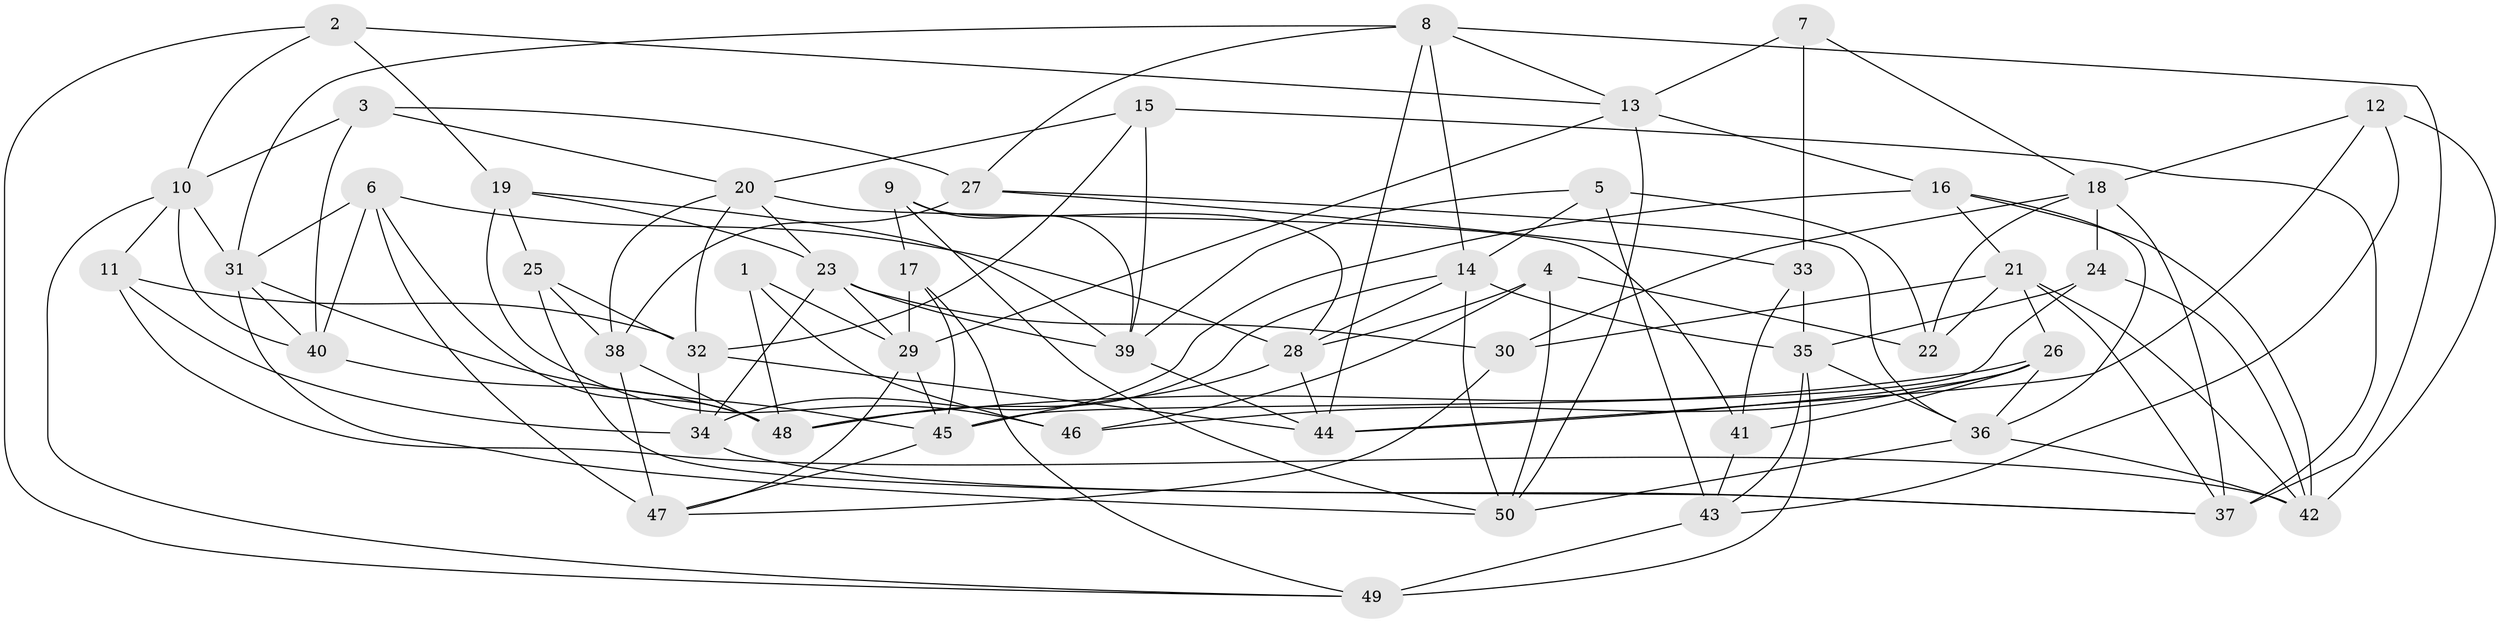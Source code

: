 // original degree distribution, {4: 1.0}
// Generated by graph-tools (version 1.1) at 2025/38/03/04/25 23:38:04]
// undirected, 50 vertices, 126 edges
graph export_dot {
  node [color=gray90,style=filled];
  1;
  2;
  3;
  4;
  5;
  6;
  7;
  8;
  9;
  10;
  11;
  12;
  13;
  14;
  15;
  16;
  17;
  18;
  19;
  20;
  21;
  22;
  23;
  24;
  25;
  26;
  27;
  28;
  29;
  30;
  31;
  32;
  33;
  34;
  35;
  36;
  37;
  38;
  39;
  40;
  41;
  42;
  43;
  44;
  45;
  46;
  47;
  48;
  49;
  50;
  1 -- 29 [weight=1.0];
  1 -- 46 [weight=2.0];
  1 -- 48 [weight=1.0];
  2 -- 10 [weight=1.0];
  2 -- 13 [weight=1.0];
  2 -- 19 [weight=1.0];
  2 -- 49 [weight=1.0];
  3 -- 10 [weight=1.0];
  3 -- 20 [weight=1.0];
  3 -- 27 [weight=1.0];
  3 -- 40 [weight=1.0];
  4 -- 22 [weight=1.0];
  4 -- 28 [weight=1.0];
  4 -- 46 [weight=1.0];
  4 -- 50 [weight=1.0];
  5 -- 14 [weight=1.0];
  5 -- 22 [weight=1.0];
  5 -- 39 [weight=1.0];
  5 -- 43 [weight=1.0];
  6 -- 28 [weight=1.0];
  6 -- 31 [weight=1.0];
  6 -- 40 [weight=2.0];
  6 -- 47 [weight=1.0];
  6 -- 48 [weight=1.0];
  7 -- 13 [weight=1.0];
  7 -- 18 [weight=1.0];
  7 -- 33 [weight=2.0];
  8 -- 13 [weight=1.0];
  8 -- 14 [weight=1.0];
  8 -- 27 [weight=1.0];
  8 -- 31 [weight=1.0];
  8 -- 37 [weight=1.0];
  8 -- 44 [weight=1.0];
  9 -- 17 [weight=1.0];
  9 -- 28 [weight=1.0];
  9 -- 39 [weight=1.0];
  9 -- 50 [weight=1.0];
  10 -- 11 [weight=1.0];
  10 -- 31 [weight=1.0];
  10 -- 40 [weight=1.0];
  10 -- 49 [weight=1.0];
  11 -- 32 [weight=1.0];
  11 -- 34 [weight=1.0];
  11 -- 42 [weight=1.0];
  12 -- 18 [weight=1.0];
  12 -- 42 [weight=1.0];
  12 -- 43 [weight=1.0];
  12 -- 44 [weight=1.0];
  13 -- 16 [weight=1.0];
  13 -- 29 [weight=1.0];
  13 -- 50 [weight=1.0];
  14 -- 28 [weight=1.0];
  14 -- 35 [weight=1.0];
  14 -- 48 [weight=1.0];
  14 -- 50 [weight=1.0];
  15 -- 20 [weight=1.0];
  15 -- 32 [weight=1.0];
  15 -- 37 [weight=1.0];
  15 -- 39 [weight=1.0];
  16 -- 21 [weight=1.0];
  16 -- 34 [weight=2.0];
  16 -- 36 [weight=1.0];
  16 -- 42 [weight=1.0];
  17 -- 29 [weight=1.0];
  17 -- 45 [weight=1.0];
  17 -- 49 [weight=1.0];
  18 -- 22 [weight=1.0];
  18 -- 24 [weight=1.0];
  18 -- 30 [weight=1.0];
  18 -- 37 [weight=1.0];
  19 -- 23 [weight=1.0];
  19 -- 25 [weight=1.0];
  19 -- 39 [weight=1.0];
  19 -- 46 [weight=2.0];
  20 -- 23 [weight=1.0];
  20 -- 32 [weight=1.0];
  20 -- 38 [weight=1.0];
  20 -- 41 [weight=1.0];
  21 -- 22 [weight=1.0];
  21 -- 26 [weight=1.0];
  21 -- 30 [weight=1.0];
  21 -- 37 [weight=1.0];
  21 -- 42 [weight=1.0];
  23 -- 29 [weight=1.0];
  23 -- 30 [weight=1.0];
  23 -- 34 [weight=1.0];
  23 -- 39 [weight=1.0];
  24 -- 35 [weight=1.0];
  24 -- 42 [weight=1.0];
  24 -- 45 [weight=1.0];
  25 -- 32 [weight=1.0];
  25 -- 37 [weight=1.0];
  25 -- 38 [weight=1.0];
  26 -- 36 [weight=1.0];
  26 -- 41 [weight=1.0];
  26 -- 44 [weight=1.0];
  26 -- 46 [weight=1.0];
  26 -- 48 [weight=1.0];
  27 -- 33 [weight=2.0];
  27 -- 36 [weight=1.0];
  27 -- 38 [weight=1.0];
  28 -- 44 [weight=1.0];
  28 -- 45 [weight=1.0];
  29 -- 45 [weight=1.0];
  29 -- 47 [weight=1.0];
  30 -- 47 [weight=1.0];
  31 -- 40 [weight=1.0];
  31 -- 45 [weight=1.0];
  31 -- 50 [weight=1.0];
  32 -- 34 [weight=1.0];
  32 -- 44 [weight=1.0];
  33 -- 35 [weight=1.0];
  33 -- 41 [weight=1.0];
  34 -- 37 [weight=1.0];
  35 -- 36 [weight=1.0];
  35 -- 43 [weight=1.0];
  35 -- 49 [weight=1.0];
  36 -- 42 [weight=1.0];
  36 -- 50 [weight=1.0];
  38 -- 47 [weight=2.0];
  38 -- 48 [weight=1.0];
  39 -- 44 [weight=1.0];
  40 -- 48 [weight=1.0];
  41 -- 43 [weight=1.0];
  43 -- 49 [weight=2.0];
  45 -- 47 [weight=1.0];
}
